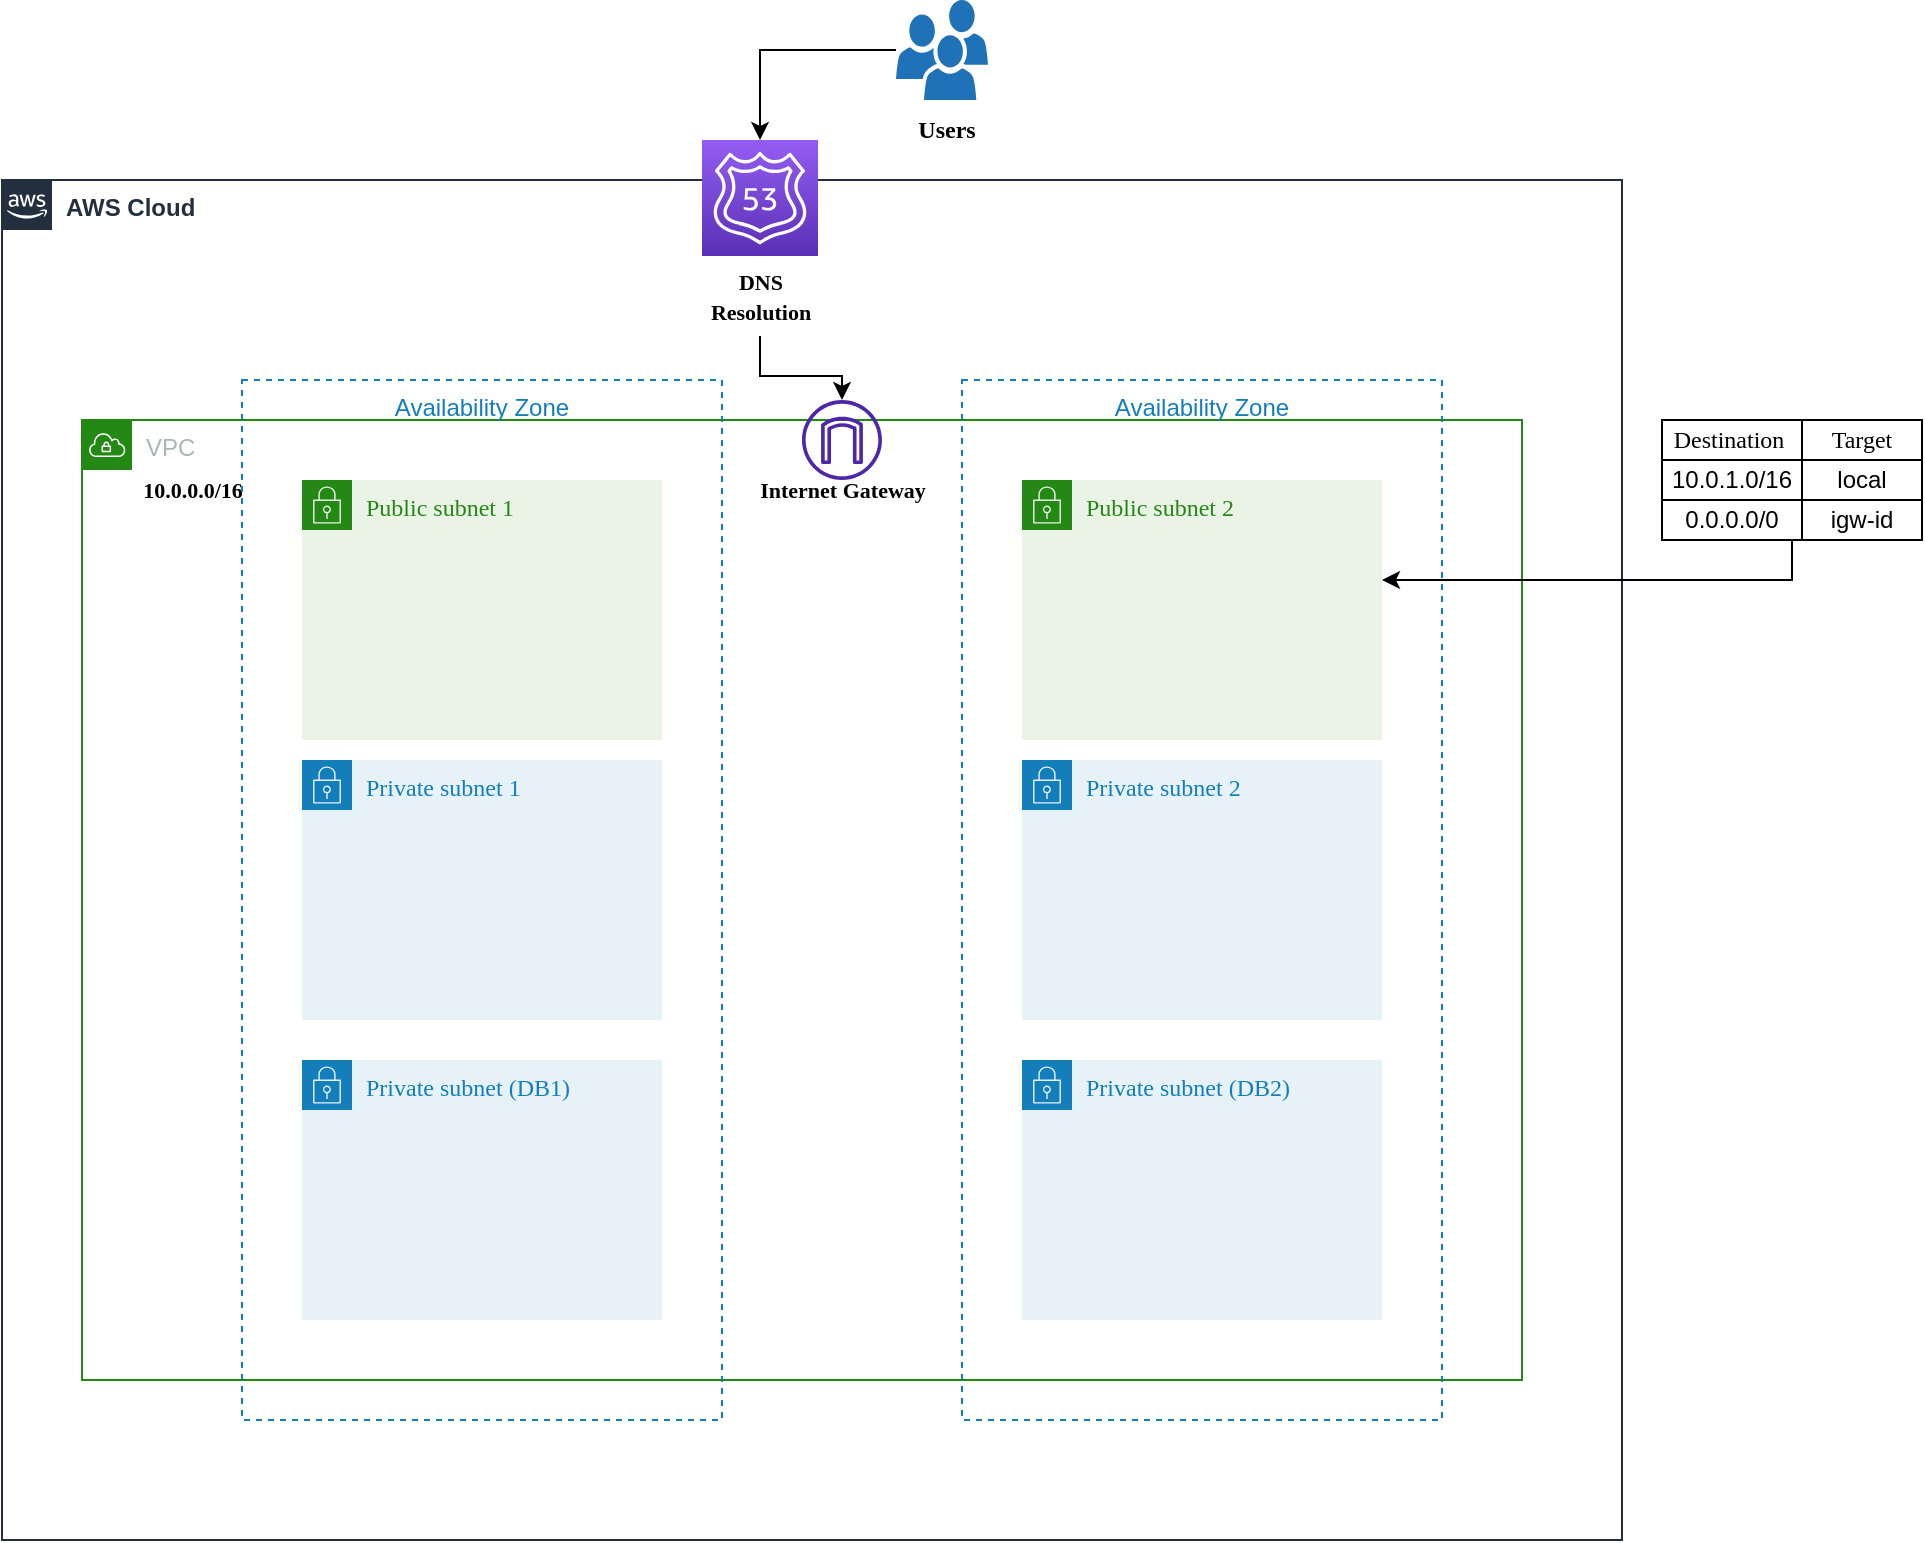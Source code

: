 <mxfile version="21.1.8" type="github">
  <diagram name="Page-1" id="8JGOmtCprbF5gdT7uRdH">
    <mxGraphModel dx="1120" dy="456" grid="1" gridSize="10" guides="1" tooltips="1" connect="1" arrows="1" fold="1" page="1" pageScale="1" pageWidth="1100" pageHeight="850" math="0" shadow="0">
      <root>
        <mxCell id="0" />
        <mxCell id="1" parent="0" />
        <mxCell id="fCs8iuJNnD6mWQEemUGZ-9" value="&lt;b&gt;AWS Cloud&lt;/b&gt;" style="points=[[0,0],[0.25,0],[0.5,0],[0.75,0],[1,0],[1,0.25],[1,0.5],[1,0.75],[1,1],[0.75,1],[0.5,1],[0.25,1],[0,1],[0,0.75],[0,0.5],[0,0.25]];outlineConnect=0;gradientColor=none;html=1;whiteSpace=wrap;fontSize=12;fontStyle=0;container=1;pointerEvents=0;collapsible=0;recursiveResize=0;shape=mxgraph.aws4.group;grIcon=mxgraph.aws4.group_aws_cloud_alt;strokeColor=#232F3E;fillColor=none;verticalAlign=top;align=left;spacingLeft=30;fontColor=#232F3E;dashed=0;" parent="1" vertex="1">
          <mxGeometry x="80" y="120" width="810" height="680" as="geometry" />
        </mxCell>
        <mxCell id="fCs8iuJNnD6mWQEemUGZ-10" value="" style="sketch=0;points=[[0,0,0],[0.25,0,0],[0.5,0,0],[0.75,0,0],[1,0,0],[0,1,0],[0.25,1,0],[0.5,1,0],[0.75,1,0],[1,1,0],[0,0.25,0],[0,0.5,0],[0,0.75,0],[1,0.25,0],[1,0.5,0],[1,0.75,0]];outlineConnect=0;fontColor=#232F3E;gradientColor=#945DF2;gradientDirection=north;fillColor=#5A30B5;strokeColor=#ffffff;dashed=0;verticalLabelPosition=bottom;verticalAlign=top;align=center;html=1;fontSize=12;fontStyle=0;aspect=fixed;shape=mxgraph.aws4.resourceIcon;resIcon=mxgraph.aws4.route_53;" parent="fCs8iuJNnD6mWQEemUGZ-9" vertex="1">
          <mxGeometry x="350" y="-20" width="58" height="58" as="geometry" />
        </mxCell>
        <mxCell id="fCs8iuJNnD6mWQEemUGZ-27" value="" style="edgeStyle=orthogonalEdgeStyle;rounded=0;orthogonalLoop=1;jettySize=auto;html=1;" parent="fCs8iuJNnD6mWQEemUGZ-9" source="fCs8iuJNnD6mWQEemUGZ-11" target="fCs8iuJNnD6mWQEemUGZ-18" edge="1">
          <mxGeometry relative="1" as="geometry" />
        </mxCell>
        <mxCell id="fCs8iuJNnD6mWQEemUGZ-11" value="&lt;b&gt;&lt;font style=&quot;font-size: 11px;&quot; face=&quot;Times New Roman&quot;&gt;DNS&lt;br&gt;Resolution&lt;/font&gt;&lt;/b&gt;" style="text;html=1;align=center;verticalAlign=middle;resizable=0;points=[];autosize=1;strokeColor=none;fillColor=none;" parent="fCs8iuJNnD6mWQEemUGZ-9" vertex="1">
          <mxGeometry x="344" y="38" width="70" height="40" as="geometry" />
        </mxCell>
        <mxCell id="fCs8iuJNnD6mWQEemUGZ-12" value="VPC" style="points=[[0,0],[0.25,0],[0.5,0],[0.75,0],[1,0],[1,0.25],[1,0.5],[1,0.75],[1,1],[0.75,1],[0.5,1],[0.25,1],[0,1],[0,0.75],[0,0.5],[0,0.25]];outlineConnect=0;gradientColor=none;html=1;whiteSpace=wrap;fontSize=12;fontStyle=0;container=1;pointerEvents=0;collapsible=0;recursiveResize=0;shape=mxgraph.aws4.group;grIcon=mxgraph.aws4.group_vpc;strokeColor=#248814;fillColor=none;verticalAlign=top;align=left;spacingLeft=30;fontColor=#AAB7B8;dashed=0;" parent="fCs8iuJNnD6mWQEemUGZ-9" vertex="1">
          <mxGeometry x="40" y="120" width="720" height="480" as="geometry" />
        </mxCell>
        <mxCell id="fCs8iuJNnD6mWQEemUGZ-13" value="&lt;font style=&quot;font-size: 11px;&quot; face=&quot;Times New Roman&quot;&gt;&lt;b style=&quot;&quot;&gt;10.0.0.0/16&lt;/b&gt;&lt;/font&gt;" style="text;html=1;align=center;verticalAlign=middle;resizable=0;points=[];autosize=1;strokeColor=none;fillColor=none;" parent="fCs8iuJNnD6mWQEemUGZ-12" vertex="1">
          <mxGeometry x="20" y="20" width="70" height="30" as="geometry" />
        </mxCell>
        <mxCell id="fCs8iuJNnD6mWQEemUGZ-23" value="&lt;font style=&quot;font-size: 11px;&quot; face=&quot;Times New Roman&quot;&gt;&lt;b&gt;Internet Gateway&lt;/b&gt;&lt;/font&gt;" style="text;html=1;align=center;verticalAlign=middle;resizable=0;points=[];autosize=1;strokeColor=none;fillColor=none;" parent="fCs8iuJNnD6mWQEemUGZ-12" vertex="1">
          <mxGeometry x="325" y="20" width="110" height="30" as="geometry" />
        </mxCell>
        <mxCell id="fCs8iuJNnD6mWQEemUGZ-24" value="Availability Zone" style="fillColor=none;strokeColor=#147EBA;dashed=1;verticalAlign=top;fontStyle=0;fontColor=#147EBA;whiteSpace=wrap;html=1;" parent="fCs8iuJNnD6mWQEemUGZ-12" vertex="1">
          <mxGeometry x="80" y="-20" width="240" height="520" as="geometry" />
        </mxCell>
        <mxCell id="fCs8iuJNnD6mWQEemUGZ-18" value="" style="sketch=0;outlineConnect=0;fontColor=#232F3E;gradientColor=none;fillColor=#4D27AA;strokeColor=none;dashed=0;verticalLabelPosition=bottom;verticalAlign=top;align=center;html=1;fontSize=12;fontStyle=0;aspect=fixed;pointerEvents=1;shape=mxgraph.aws4.internet_gateway;" parent="fCs8iuJNnD6mWQEemUGZ-12" vertex="1">
          <mxGeometry x="360" y="-10" width="40" height="40" as="geometry" />
        </mxCell>
        <mxCell id="gvYNi_UCrCvsKIcEG4fX-1" value="&lt;font style=&quot;font-size: 12px;&quot; face=&quot;Times New Roman&quot;&gt;Public subnet 1&lt;/font&gt;" style="points=[[0,0],[0.25,0],[0.5,0],[0.75,0],[1,0],[1,0.25],[1,0.5],[1,0.75],[1,1],[0.75,1],[0.5,1],[0.25,1],[0,1],[0,0.75],[0,0.5],[0,0.25]];outlineConnect=0;gradientColor=none;html=1;whiteSpace=wrap;fontSize=12;fontStyle=0;container=1;pointerEvents=0;collapsible=0;recursiveResize=0;shape=mxgraph.aws4.group;grIcon=mxgraph.aws4.group_security_group;grStroke=0;strokeColor=#248814;fillColor=#E9F3E6;verticalAlign=top;align=left;spacingLeft=30;fontColor=#248814;dashed=0;" vertex="1" parent="fCs8iuJNnD6mWQEemUGZ-12">
          <mxGeometry x="110" y="30" width="180" height="130" as="geometry" />
        </mxCell>
        <mxCell id="gvYNi_UCrCvsKIcEG4fX-2" value="&lt;font face=&quot;Times New Roman&quot;&gt;Public subnet 2&lt;/font&gt;" style="points=[[0,0],[0.25,0],[0.5,0],[0.75,0],[1,0],[1,0.25],[1,0.5],[1,0.75],[1,1],[0.75,1],[0.5,1],[0.25,1],[0,1],[0,0.75],[0,0.5],[0,0.25]];outlineConnect=0;gradientColor=none;html=1;whiteSpace=wrap;fontSize=12;fontStyle=0;container=1;pointerEvents=0;collapsible=0;recursiveResize=0;shape=mxgraph.aws4.group;grIcon=mxgraph.aws4.group_security_group;grStroke=0;strokeColor=#248814;fillColor=#E9F3E6;verticalAlign=top;align=left;spacingLeft=30;fontColor=#248814;dashed=0;" vertex="1" parent="fCs8iuJNnD6mWQEemUGZ-12">
          <mxGeometry x="470" y="30" width="180" height="130" as="geometry" />
        </mxCell>
        <mxCell id="gvYNi_UCrCvsKIcEG4fX-3" value="&lt;font face=&quot;Times New Roman&quot;&gt;Private subnet 1&lt;/font&gt;" style="points=[[0,0],[0.25,0],[0.5,0],[0.75,0],[1,0],[1,0.25],[1,0.5],[1,0.75],[1,1],[0.75,1],[0.5,1],[0.25,1],[0,1],[0,0.75],[0,0.5],[0,0.25]];outlineConnect=0;gradientColor=none;html=1;whiteSpace=wrap;fontSize=12;fontStyle=0;container=1;pointerEvents=0;collapsible=0;recursiveResize=0;shape=mxgraph.aws4.group;grIcon=mxgraph.aws4.group_security_group;grStroke=0;strokeColor=#147EBA;fillColor=#E6F2F8;verticalAlign=top;align=left;spacingLeft=30;fontColor=#147EBA;dashed=0;" vertex="1" parent="fCs8iuJNnD6mWQEemUGZ-12">
          <mxGeometry x="110" y="170" width="180" height="130" as="geometry" />
        </mxCell>
        <mxCell id="gvYNi_UCrCvsKIcEG4fX-4" value="&lt;font face=&quot;Times New Roman&quot;&gt;Private subnet 2&lt;/font&gt;" style="points=[[0,0],[0.25,0],[0.5,0],[0.75,0],[1,0],[1,0.25],[1,0.5],[1,0.75],[1,1],[0.75,1],[0.5,1],[0.25,1],[0,1],[0,0.75],[0,0.5],[0,0.25]];outlineConnect=0;gradientColor=none;html=1;whiteSpace=wrap;fontSize=12;fontStyle=0;container=1;pointerEvents=0;collapsible=0;recursiveResize=0;shape=mxgraph.aws4.group;grIcon=mxgraph.aws4.group_security_group;grStroke=0;strokeColor=#147EBA;fillColor=#E6F2F8;verticalAlign=top;align=left;spacingLeft=30;fontColor=#147EBA;dashed=0;" vertex="1" parent="fCs8iuJNnD6mWQEemUGZ-12">
          <mxGeometry x="470" y="170" width="180" height="130" as="geometry" />
        </mxCell>
        <mxCell id="gvYNi_UCrCvsKIcEG4fX-6" value="&lt;font face=&quot;Times New Roman&quot;&gt;Private subnet (DB2)&lt;/font&gt;" style="points=[[0,0],[0.25,0],[0.5,0],[0.75,0],[1,0],[1,0.25],[1,0.5],[1,0.75],[1,1],[0.75,1],[0.5,1],[0.25,1],[0,1],[0,0.75],[0,0.5],[0,0.25]];outlineConnect=0;gradientColor=none;html=1;whiteSpace=wrap;fontSize=12;fontStyle=0;container=1;pointerEvents=0;collapsible=0;recursiveResize=0;shape=mxgraph.aws4.group;grIcon=mxgraph.aws4.group_security_group;grStroke=0;strokeColor=#147EBA;fillColor=#E6F2F8;verticalAlign=top;align=left;spacingLeft=30;fontColor=#147EBA;dashed=0;" vertex="1" parent="fCs8iuJNnD6mWQEemUGZ-12">
          <mxGeometry x="470" y="320" width="180" height="130" as="geometry" />
        </mxCell>
        <mxCell id="gvYNi_UCrCvsKIcEG4fX-5" value="&lt;font face=&quot;Times New Roman&quot;&gt;Private subnet (DB1)&lt;/font&gt;" style="points=[[0,0],[0.25,0],[0.5,0],[0.75,0],[1,0],[1,0.25],[1,0.5],[1,0.75],[1,1],[0.75,1],[0.5,1],[0.25,1],[0,1],[0,0.75],[0,0.5],[0,0.25]];outlineConnect=0;gradientColor=none;html=1;whiteSpace=wrap;fontSize=12;fontStyle=0;container=1;pointerEvents=0;collapsible=0;recursiveResize=0;shape=mxgraph.aws4.group;grIcon=mxgraph.aws4.group_security_group;grStroke=0;strokeColor=#147EBA;fillColor=#E6F2F8;verticalAlign=top;align=left;spacingLeft=30;fontColor=#147EBA;dashed=0;" vertex="1" parent="fCs8iuJNnD6mWQEemUGZ-12">
          <mxGeometry x="110" y="320" width="180" height="130" as="geometry" />
        </mxCell>
        <mxCell id="gvYNi_UCrCvsKIcEG4fX-27" value="Availability Zone" style="fillColor=none;strokeColor=#147EBA;dashed=1;verticalAlign=top;fontStyle=0;fontColor=#147EBA;whiteSpace=wrap;html=1;" vertex="1" parent="fCs8iuJNnD6mWQEemUGZ-9">
          <mxGeometry x="480" y="100" width="240" height="520" as="geometry" />
        </mxCell>
        <mxCell id="fCs8iuJNnD6mWQEemUGZ-15" style="edgeStyle=orthogonalEdgeStyle;rounded=0;orthogonalLoop=1;jettySize=auto;html=1;entryX=0.5;entryY=0;entryDx=0;entryDy=0;entryPerimeter=0;" parent="1" source="fCs8iuJNnD6mWQEemUGZ-14" target="fCs8iuJNnD6mWQEemUGZ-10" edge="1">
          <mxGeometry relative="1" as="geometry" />
        </mxCell>
        <mxCell id="fCs8iuJNnD6mWQEemUGZ-14" value="" style="sketch=0;pointerEvents=1;shadow=0;dashed=0;html=1;strokeColor=none;labelPosition=center;verticalLabelPosition=bottom;verticalAlign=top;outlineConnect=0;align=center;shape=mxgraph.office.users.users;fillColor=#2072B8;" parent="1" vertex="1">
          <mxGeometry x="527" y="30" width="46" height="50" as="geometry" />
        </mxCell>
        <mxCell id="fCs8iuJNnD6mWQEemUGZ-17" value="&lt;font style=&quot;font-size: 12px;&quot; face=&quot;Times New Roman&quot;&gt;&lt;b&gt;Users&lt;/b&gt;&lt;/font&gt;" style="text;html=1;align=center;verticalAlign=middle;resizable=0;points=[];autosize=1;strokeColor=none;fillColor=none;" parent="1" vertex="1">
          <mxGeometry x="527" y="80" width="50" height="30" as="geometry" />
        </mxCell>
        <mxCell id="gvYNi_UCrCvsKIcEG4fX-26" value="" style="edgeStyle=orthogonalEdgeStyle;rounded=0;orthogonalLoop=1;jettySize=auto;html=1;" edge="1" parent="1" source="gvYNi_UCrCvsKIcEG4fX-16" target="gvYNi_UCrCvsKIcEG4fX-2">
          <mxGeometry relative="1" as="geometry">
            <mxPoint x="800" y="320" as="targetPoint" />
            <Array as="points">
              <mxPoint x="975" y="320" />
            </Array>
          </mxGeometry>
        </mxCell>
        <mxCell id="gvYNi_UCrCvsKIcEG4fX-16" value="" style="shape=table;startSize=0;container=1;collapsible=0;childLayout=tableLayout;" vertex="1" parent="1">
          <mxGeometry x="910" y="240" width="130" height="60" as="geometry" />
        </mxCell>
        <mxCell id="gvYNi_UCrCvsKIcEG4fX-17" value="" style="shape=tableRow;horizontal=0;startSize=0;swimlaneHead=0;swimlaneBody=0;strokeColor=inherit;top=0;left=0;bottom=0;right=0;collapsible=0;dropTarget=0;fillColor=none;points=[[0,0.5],[1,0.5]];portConstraint=eastwest;" vertex="1" parent="gvYNi_UCrCvsKIcEG4fX-16">
          <mxGeometry width="130" height="20" as="geometry" />
        </mxCell>
        <mxCell id="gvYNi_UCrCvsKIcEG4fX-18" value="&lt;font face=&quot;Times New Roman&quot;&gt;&amp;nbsp;Destination&lt;span style=&quot;white-space: pre;&quot;&gt;	&lt;/span&gt;&lt;span style=&quot;white-space: pre;&quot;&gt;	&lt;/span&gt;&lt;/font&gt;" style="shape=partialRectangle;html=1;whiteSpace=wrap;connectable=0;strokeColor=inherit;overflow=hidden;fillColor=none;top=0;left=0;bottom=0;right=0;pointerEvents=1;" vertex="1" parent="gvYNi_UCrCvsKIcEG4fX-17">
          <mxGeometry width="70" height="20" as="geometry">
            <mxRectangle width="70" height="20" as="alternateBounds" />
          </mxGeometry>
        </mxCell>
        <mxCell id="gvYNi_UCrCvsKIcEG4fX-19" value="&lt;font face=&quot;Times New Roman&quot;&gt;Target&lt;/font&gt;" style="shape=partialRectangle;html=1;whiteSpace=wrap;connectable=0;strokeColor=inherit;overflow=hidden;fillColor=none;top=0;left=0;bottom=0;right=0;pointerEvents=1;" vertex="1" parent="gvYNi_UCrCvsKIcEG4fX-17">
          <mxGeometry x="70" width="60" height="20" as="geometry">
            <mxRectangle width="60" height="20" as="alternateBounds" />
          </mxGeometry>
        </mxCell>
        <mxCell id="gvYNi_UCrCvsKIcEG4fX-20" value="" style="shape=tableRow;horizontal=0;startSize=0;swimlaneHead=0;swimlaneBody=0;strokeColor=inherit;top=0;left=0;bottom=0;right=0;collapsible=0;dropTarget=0;fillColor=none;points=[[0,0.5],[1,0.5]];portConstraint=eastwest;" vertex="1" parent="gvYNi_UCrCvsKIcEG4fX-16">
          <mxGeometry y="20" width="130" height="20" as="geometry" />
        </mxCell>
        <mxCell id="gvYNi_UCrCvsKIcEG4fX-21" value="10.0.1.0/16" style="shape=partialRectangle;html=1;whiteSpace=wrap;connectable=0;strokeColor=inherit;overflow=hidden;fillColor=none;top=0;left=0;bottom=0;right=0;pointerEvents=1;" vertex="1" parent="gvYNi_UCrCvsKIcEG4fX-20">
          <mxGeometry width="70" height="20" as="geometry">
            <mxRectangle width="70" height="20" as="alternateBounds" />
          </mxGeometry>
        </mxCell>
        <mxCell id="gvYNi_UCrCvsKIcEG4fX-22" value="local" style="shape=partialRectangle;html=1;whiteSpace=wrap;connectable=0;strokeColor=inherit;overflow=hidden;fillColor=none;top=0;left=0;bottom=0;right=0;pointerEvents=1;" vertex="1" parent="gvYNi_UCrCvsKIcEG4fX-20">
          <mxGeometry x="70" width="60" height="20" as="geometry">
            <mxRectangle width="60" height="20" as="alternateBounds" />
          </mxGeometry>
        </mxCell>
        <mxCell id="gvYNi_UCrCvsKIcEG4fX-23" value="" style="shape=tableRow;horizontal=0;startSize=0;swimlaneHead=0;swimlaneBody=0;strokeColor=inherit;top=0;left=0;bottom=0;right=0;collapsible=0;dropTarget=0;fillColor=none;points=[[0,0.5],[1,0.5]];portConstraint=eastwest;" vertex="1" parent="gvYNi_UCrCvsKIcEG4fX-16">
          <mxGeometry y="40" width="130" height="20" as="geometry" />
        </mxCell>
        <mxCell id="gvYNi_UCrCvsKIcEG4fX-24" value="0.0.0.0/0" style="shape=partialRectangle;html=1;whiteSpace=wrap;connectable=0;strokeColor=inherit;overflow=hidden;fillColor=none;top=0;left=0;bottom=0;right=0;pointerEvents=1;" vertex="1" parent="gvYNi_UCrCvsKIcEG4fX-23">
          <mxGeometry width="70" height="20" as="geometry">
            <mxRectangle width="70" height="20" as="alternateBounds" />
          </mxGeometry>
        </mxCell>
        <mxCell id="gvYNi_UCrCvsKIcEG4fX-25" value="igw-id" style="shape=partialRectangle;html=1;whiteSpace=wrap;connectable=0;strokeColor=inherit;overflow=hidden;fillColor=none;top=0;left=0;bottom=0;right=0;pointerEvents=1;" vertex="1" parent="gvYNi_UCrCvsKIcEG4fX-23">
          <mxGeometry x="70" width="60" height="20" as="geometry">
            <mxRectangle width="60" height="20" as="alternateBounds" />
          </mxGeometry>
        </mxCell>
      </root>
    </mxGraphModel>
  </diagram>
</mxfile>
